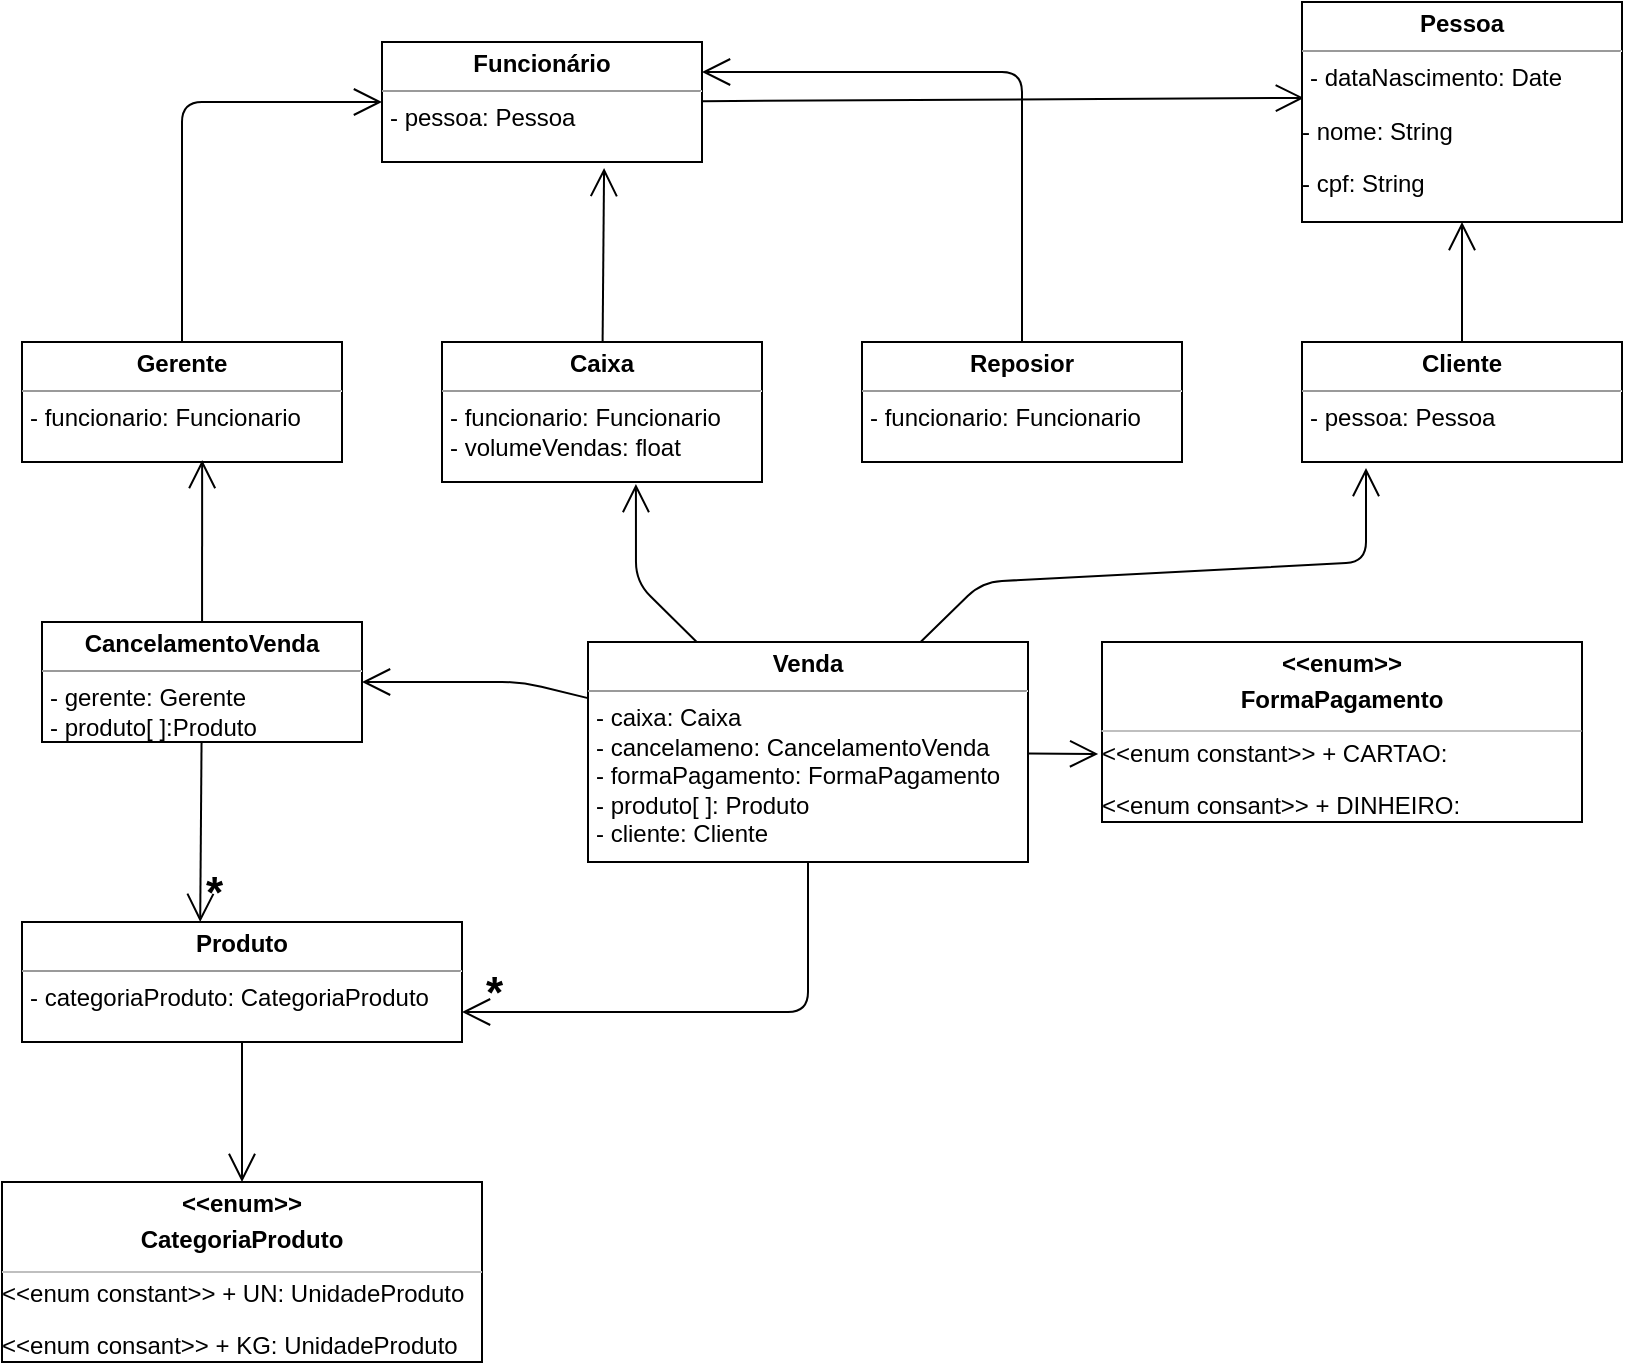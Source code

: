 <mxfile version="10.6.3" type="device"><diagram id="7jOAPyijkETVNt5yNoNd" name="Page-1"><mxGraphModel dx="1640" dy="879" grid="1" gridSize="10" guides="1" tooltips="1" connect="1" arrows="1" fold="1" page="1" pageScale="1" pageWidth="827" pageHeight="1169" math="0" shadow="0"><root><mxCell id="0"/><mxCell id="1" parent="0"/><mxCell id="jiTAt2iIMnxQSR3UcmRN-2" style="edgeStyle=none;orthogonalLoop=1;jettySize=auto;html=1;entryX=0.006;entryY=0.436;entryDx=0;entryDy=0;entryPerimeter=0;endArrow=open;endFill=1;endSize=12;" edge="1" parent="1" source="hdsnubUBWAx_XZOzhWLy-13" target="hdsnubUBWAx_XZOzhWLy-14"><mxGeometry relative="1" as="geometry"/></mxCell><mxCell id="hdsnubUBWAx_XZOzhWLy-13" value="&lt;p style=&quot;margin: 0px ; margin-top: 4px ; text-align: center&quot;&gt;&lt;b&gt;Funcionário&lt;/b&gt;&lt;/p&gt;&lt;hr size=&quot;1&quot;&gt;&lt;p style=&quot;margin: 0px ; margin-left: 4px&quot;&gt;- pessoa: Pessoa&lt;/p&gt;&lt;p style=&quot;margin: 0px ; margin-left: 4px&quot;&gt;&lt;br&gt;&lt;/p&gt;" style="verticalAlign=top;align=left;overflow=fill;fontSize=12;fontFamily=Helvetica;html=1;" parent="1" vertex="1"><mxGeometry x="200" y="30" width="160" height="60" as="geometry"/></mxCell><mxCell id="hdsnubUBWAx_XZOzhWLy-14" value="&lt;p style=&quot;margin: 0px ; margin-top: 4px ; text-align: center&quot;&gt;&lt;b&gt;Pessoa&lt;/b&gt;&lt;/p&gt;&lt;hr size=&quot;1&quot;&gt;&lt;p style=&quot;margin: 0px ; margin-left: 4px&quot;&gt;- dataNascimento: Date&lt;/p&gt;&lt;p&gt;- nome: String&lt;/p&gt;&lt;p&gt;- cpf: String&lt;/p&gt;&lt;p&gt;&lt;br&gt;&lt;/p&gt;&lt;p&gt;&lt;br&gt;&lt;/p&gt;" style="verticalAlign=top;align=left;overflow=fill;fontSize=12;fontFamily=Helvetica;html=1;" parent="1" vertex="1"><mxGeometry x="660" y="10" width="160" height="110" as="geometry"/></mxCell><mxCell id="jiTAt2iIMnxQSR3UcmRN-3" style="edgeStyle=none;orthogonalLoop=1;jettySize=auto;html=1;entryX=0;entryY=0.5;entryDx=0;entryDy=0;endArrow=open;endFill=1;endSize=12;" edge="1" parent="1" source="hdsnubUBWAx_XZOzhWLy-16" target="hdsnubUBWAx_XZOzhWLy-13"><mxGeometry relative="1" as="geometry"><Array as="points"><mxPoint x="100" y="60"/></Array></mxGeometry></mxCell><mxCell id="hdsnubUBWAx_XZOzhWLy-16" value="&lt;p style=&quot;margin: 0px ; margin-top: 4px ; text-align: center&quot;&gt;&lt;b&gt;Gerente&lt;/b&gt;&lt;br&gt;&lt;/p&gt;&lt;hr size=&quot;1&quot;&gt;&lt;p style=&quot;margin: 0px ; margin-left: 4px&quot;&gt;- funcionario: Funcionario&lt;/p&gt;" style="verticalAlign=top;align=left;overflow=fill;fontSize=12;fontFamily=Helvetica;html=1;" parent="1" vertex="1"><mxGeometry x="20" y="180" width="160" height="60" as="geometry"/></mxCell><mxCell id="jiTAt2iIMnxQSR3UcmRN-14" style="edgeStyle=none;orthogonalLoop=1;jettySize=auto;html=1;entryX=0.694;entryY=1.05;entryDx=0;entryDy=0;entryPerimeter=0;endArrow=open;endFill=1;endSize=12;" edge="1" parent="1" source="hdsnubUBWAx_XZOzhWLy-17" target="hdsnubUBWAx_XZOzhWLy-13"><mxGeometry relative="1" as="geometry"/></mxCell><mxCell id="hdsnubUBWAx_XZOzhWLy-17" value="&lt;p style=&quot;margin: 0px ; margin-top: 4px ; text-align: center&quot;&gt;&lt;b&gt;Caixa&lt;/b&gt;&lt;/p&gt;&lt;hr size=&quot;1&quot;&gt;&lt;p style=&quot;margin: 0px ; margin-left: 4px&quot;&gt;- funcionario: Funcionario&lt;/p&gt;&lt;p style=&quot;margin: 0px ; margin-left: 4px&quot;&gt;- volumeVendas: float&lt;br&gt;&lt;/p&gt;&lt;p style=&quot;margin: 0px ; margin-left: 4px&quot;&gt;&lt;br&gt;&lt;/p&gt;" style="verticalAlign=top;align=left;overflow=fill;fontSize=12;fontFamily=Helvetica;html=1;" parent="1" vertex="1"><mxGeometry x="230" y="180" width="160" height="70" as="geometry"/></mxCell><mxCell id="jiTAt2iIMnxQSR3UcmRN-15" style="edgeStyle=none;orthogonalLoop=1;jettySize=auto;html=1;entryX=1;entryY=0.25;entryDx=0;entryDy=0;endArrow=open;endFill=1;endSize=12;" edge="1" parent="1" source="hdsnubUBWAx_XZOzhWLy-23" target="hdsnubUBWAx_XZOzhWLy-13"><mxGeometry relative="1" as="geometry"><Array as="points"><mxPoint x="520" y="45"/></Array></mxGeometry></mxCell><mxCell id="hdsnubUBWAx_XZOzhWLy-23" value="&lt;p style=&quot;margin: 0px ; margin-top: 4px ; text-align: center&quot;&gt;&lt;b&gt;Reposior&lt;/b&gt;&lt;/p&gt;&lt;hr size=&quot;1&quot;&gt;&lt;p style=&quot;margin: 0px ; margin-left: 4px&quot;&gt;- funcionario: Funcionario&lt;/p&gt;&lt;p style=&quot;margin: 0px ; margin-left: 4px&quot;&gt;&lt;br&gt;&lt;/p&gt;" style="verticalAlign=top;align=left;overflow=fill;fontSize=12;fontFamily=Helvetica;html=1;" parent="1" vertex="1"><mxGeometry x="440" y="180" width="160" height="60" as="geometry"/></mxCell><mxCell id="jiTAt2iIMnxQSR3UcmRN-16" style="edgeStyle=none;orthogonalLoop=1;jettySize=auto;html=1;endArrow=open;endFill=1;endSize=12;" edge="1" parent="1" source="hdsnubUBWAx_XZOzhWLy-32" target="hdsnubUBWAx_XZOzhWLy-14"><mxGeometry relative="1" as="geometry"/></mxCell><mxCell id="hdsnubUBWAx_XZOzhWLy-32" value="&lt;p style=&quot;margin: 0px ; margin-top: 4px ; text-align: center&quot;&gt;&lt;b&gt;Cliente&lt;/b&gt;&lt;br&gt;&lt;/p&gt;&lt;hr size=&quot;1&quot;&gt;&lt;p style=&quot;margin: 0px ; margin-left: 4px&quot;&gt;&lt;/p&gt;&lt;p style=&quot;margin: 0px ; margin-left: 4px&quot;&gt;-&amp;nbsp;&lt;span&gt;pessoa: Pessoa&lt;/span&gt;&lt;/p&gt;&lt;div&gt;&lt;span&gt;&lt;br&gt;&lt;/span&gt;&lt;/div&gt;" style="verticalAlign=top;align=left;overflow=fill;fontSize=12;fontFamily=Helvetica;html=1;" parent="1" vertex="1"><mxGeometry x="660" y="180" width="160" height="60" as="geometry"/></mxCell><mxCell id="jiTAt2iIMnxQSR3UcmRN-9" style="edgeStyle=none;orthogonalLoop=1;jettySize=auto;html=1;entryX=1;entryY=0.75;entryDx=0;entryDy=0;endArrow=open;endFill=1;endSize=12;" edge="1" parent="1" source="hdsnubUBWAx_XZOzhWLy-34" target="hdsnubUBWAx_XZOzhWLy-40"><mxGeometry relative="1" as="geometry"><Array as="points"><mxPoint x="413" y="515"/></Array></mxGeometry></mxCell><mxCell id="jiTAt2iIMnxQSR3UcmRN-10" style="edgeStyle=none;orthogonalLoop=1;jettySize=auto;html=1;entryX=-0.008;entryY=0.622;entryDx=0;entryDy=0;entryPerimeter=0;endArrow=open;endFill=1;endSize=12;" edge="1" parent="1" source="hdsnubUBWAx_XZOzhWLy-34" target="hdsnubUBWAx_XZOzhWLy-58"><mxGeometry relative="1" as="geometry"/></mxCell><mxCell id="jiTAt2iIMnxQSR3UcmRN-11" style="edgeStyle=none;orthogonalLoop=1;jettySize=auto;html=1;entryX=0.2;entryY=1.05;entryDx=0;entryDy=0;entryPerimeter=0;endArrow=open;endFill=1;endSize=12;" edge="1" parent="1" source="hdsnubUBWAx_XZOzhWLy-34" target="hdsnubUBWAx_XZOzhWLy-32"><mxGeometry relative="1" as="geometry"><Array as="points"><mxPoint x="500" y="300"/><mxPoint x="692" y="290"/></Array></mxGeometry></mxCell><mxCell id="jiTAt2iIMnxQSR3UcmRN-12" style="edgeStyle=none;orthogonalLoop=1;jettySize=auto;html=1;entryX=0.606;entryY=1.014;entryDx=0;entryDy=0;entryPerimeter=0;endArrow=open;endFill=1;endSize=12;" edge="1" parent="1" source="hdsnubUBWAx_XZOzhWLy-34" target="hdsnubUBWAx_XZOzhWLy-17"><mxGeometry relative="1" as="geometry"><Array as="points"><mxPoint x="327" y="300"/></Array></mxGeometry></mxCell><mxCell id="jiTAt2iIMnxQSR3UcmRN-13" style="edgeStyle=none;orthogonalLoop=1;jettySize=auto;html=1;entryX=1;entryY=0.5;entryDx=0;entryDy=0;endArrow=open;endFill=1;endSize=12;" edge="1" parent="1" source="hdsnubUBWAx_XZOzhWLy-34" target="hdsnubUBWAx_XZOzhWLy-61"><mxGeometry relative="1" as="geometry"><Array as="points"><mxPoint x="270" y="350"/></Array></mxGeometry></mxCell><mxCell id="hdsnubUBWAx_XZOzhWLy-34" value="&lt;p style=&quot;margin: 0px ; margin-top: 4px ; text-align: center&quot;&gt;&lt;b&gt;Venda&lt;/b&gt;&lt;/p&gt;&lt;hr size=&quot;1&quot;&gt;&lt;p style=&quot;margin: 0px ; margin-left: 4px&quot;&gt;&lt;span&gt;- caixa: Caixa&lt;/span&gt;&lt;br&gt;&lt;/p&gt;&lt;p style=&quot;margin: 0px ; margin-left: 4px&quot;&gt;- cancelameno: CancelamentoVenda&lt;/p&gt;&lt;p style=&quot;margin: 0px ; margin-left: 4px&quot;&gt;- formaPagamento: FormaPagamento&lt;/p&gt;&lt;p style=&quot;margin: 0px ; margin-left: 4px&quot;&gt;- produto[ ]: Produto&lt;/p&gt;&lt;p style=&quot;margin: 0px ; margin-left: 4px&quot;&gt;- cliente: Cliente&lt;/p&gt;&lt;br&gt;" style="verticalAlign=top;align=left;overflow=fill;fontSize=12;fontFamily=Helvetica;html=1;" parent="1" vertex="1"><mxGeometry x="303" y="330" width="220" height="110" as="geometry"/></mxCell><mxCell id="jiTAt2iIMnxQSR3UcmRN-8" style="edgeStyle=none;orthogonalLoop=1;jettySize=auto;html=1;entryX=0.5;entryY=0;entryDx=0;entryDy=0;endArrow=open;endFill=1;endSize=12;" edge="1" parent="1" source="hdsnubUBWAx_XZOzhWLy-40" target="hdsnubUBWAx_XZOzhWLy-46"><mxGeometry relative="1" as="geometry"/></mxCell><mxCell id="hdsnubUBWAx_XZOzhWLy-40" value="&lt;p style=&quot;margin: 0px ; margin-top: 4px ; text-align: center&quot;&gt;&lt;b&gt;Produto&lt;/b&gt;&lt;br&gt;&lt;/p&gt;&lt;hr size=&quot;1&quot;&gt;&lt;p style=&quot;margin: 0px ; margin-left: 4px&quot;&gt;- categoriaProduto: CategoriaProduto&lt;/p&gt;" style="verticalAlign=top;align=left;overflow=fill;fontSize=12;fontFamily=Helvetica;html=1;" parent="1" vertex="1"><mxGeometry x="20" y="470" width="220" height="60" as="geometry"/></mxCell><mxCell id="hdsnubUBWAx_XZOzhWLy-44" value="*" style="text;html=1;resizable=0;points=[];autosize=1;align=left;verticalAlign=top;spacingTop=-4;fillColor=none;gradientColor=none;fontSize=22;fontStyle=1" parent="1" vertex="1"><mxGeometry x="250" y="490" width="20" height="20" as="geometry"/></mxCell><mxCell id="hdsnubUBWAx_XZOzhWLy-46" value="&lt;p style=&quot;margin: 0px ; margin-top: 4px ; text-align: center&quot;&gt;&lt;b&gt;&amp;lt;&amp;lt;enum&amp;gt;&amp;gt;&lt;/b&gt;&lt;/p&gt;&lt;p style=&quot;margin: 0px ; margin-top: 4px ; text-align: center&quot;&gt;&lt;b&gt;CategoriaProduto&lt;/b&gt;&lt;br&gt;&lt;/p&gt;&lt;p&gt;&amp;lt;&amp;lt;enum constant&amp;gt;&amp;gt; + UN: UnidadeProduto&lt;/p&gt;&lt;p&gt;&amp;lt;&amp;lt;enum consant&amp;gt;&amp;gt; + KG: UnidadeProduto&lt;/p&gt;" style="verticalAlign=top;align=left;overflow=fill;fontSize=12;fontFamily=Helvetica;html=1;fillColor=none;gradientColor=none;" parent="1" vertex="1"><mxGeometry x="10" y="600" width="240" height="90" as="geometry"/></mxCell><mxCell id="hdsnubUBWAx_XZOzhWLy-57" value="" style="endArrow=none;html=1;fontSize=22;exitX=0;exitY=0.5;exitDx=0;exitDy=0;entryX=1;entryY=0.5;entryDx=0;entryDy=0;strokeColor=#BFBFBF;" parent="1" source="hdsnubUBWAx_XZOzhWLy-46" target="hdsnubUBWAx_XZOzhWLy-46" edge="1"><mxGeometry width="50" height="50" relative="1" as="geometry"><mxPoint x="20" y="660" as="sourcePoint"/><mxPoint x="70" y="610" as="targetPoint"/></mxGeometry></mxCell><mxCell id="hdsnubUBWAx_XZOzhWLy-58" value="&lt;p style=&quot;margin: 0px ; margin-top: 4px ; text-align: center&quot;&gt;&lt;b&gt;&amp;lt;&amp;lt;enum&amp;gt;&amp;gt;&lt;/b&gt;&lt;/p&gt;&lt;p style=&quot;margin: 0px ; margin-top: 4px ; text-align: center&quot;&gt;&lt;b&gt;FormaPagamento&lt;/b&gt;&lt;br&gt;&lt;/p&gt;&lt;p&gt;&amp;lt;&amp;lt;enum constant&amp;gt;&amp;gt; + CARTAO:&lt;/p&gt;&lt;p&gt;&amp;lt;&amp;lt;enum consant&amp;gt;&amp;gt; + DINHEIRO:&amp;nbsp;&lt;/p&gt;" style="verticalAlign=top;align=left;overflow=fill;fontSize=12;fontFamily=Helvetica;html=1;fillColor=none;gradientColor=none;" parent="1" vertex="1"><mxGeometry x="560" y="330" width="240" height="90" as="geometry"/></mxCell><mxCell id="hdsnubUBWAx_XZOzhWLy-59" value="" style="endArrow=none;html=1;fontSize=22;exitX=0;exitY=0.5;exitDx=0;exitDy=0;entryX=1;entryY=0.5;entryDx=0;entryDy=0;strokeColor=#BFBFBF;" parent="1" edge="1"><mxGeometry width="50" height="50" relative="1" as="geometry"><mxPoint x="559.776" y="374.466" as="sourcePoint"/><mxPoint x="799.776" y="374.466" as="targetPoint"/></mxGeometry></mxCell><mxCell id="jiTAt2iIMnxQSR3UcmRN-6" style="edgeStyle=none;orthogonalLoop=1;jettySize=auto;html=1;entryX=0.563;entryY=0.983;entryDx=0;entryDy=0;entryPerimeter=0;endArrow=open;endFill=1;endSize=12;" edge="1" parent="1" source="hdsnubUBWAx_XZOzhWLy-61" target="hdsnubUBWAx_XZOzhWLy-16"><mxGeometry relative="1" as="geometry"/></mxCell><mxCell id="jiTAt2iIMnxQSR3UcmRN-7" style="edgeStyle=none;orthogonalLoop=1;jettySize=auto;html=1;entryX=0.405;entryY=0;entryDx=0;entryDy=0;entryPerimeter=0;endArrow=open;endFill=1;endSize=12;" edge="1" parent="1" source="hdsnubUBWAx_XZOzhWLy-61" target="hdsnubUBWAx_XZOzhWLy-40"><mxGeometry relative="1" as="geometry"/></mxCell><mxCell id="hdsnubUBWAx_XZOzhWLy-61" value="&lt;p style=&quot;margin: 0px ; margin-top: 4px ; text-align: center&quot;&gt;&lt;b&gt;CancelamentoVenda&lt;/b&gt;&lt;/p&gt;&lt;hr size=&quot;1&quot;&gt;&lt;p style=&quot;margin: 0px ; margin-left: 4px&quot;&gt;- gerente: Gerente&lt;/p&gt;&lt;p style=&quot;margin: 0px ; margin-left: 4px&quot;&gt;- produto[ ]:Produto&lt;/p&gt;&lt;p style=&quot;margin: 0px ; margin-left: 4px&quot;&gt;&lt;br&gt;&lt;/p&gt;" style="verticalAlign=top;align=left;overflow=fill;fontSize=12;fontFamily=Helvetica;html=1;fillColor=none;gradientColor=none;" parent="1" vertex="1"><mxGeometry x="30" y="320" width="160" height="60" as="geometry"/></mxCell><mxCell id="hdsnubUBWAx_XZOzhWLy-67" value="*" style="text;html=1;resizable=0;points=[];autosize=1;align=left;verticalAlign=top;spacingTop=-4;fillColor=none;gradientColor=none;fontSize=22;fontStyle=1" parent="1" vertex="1"><mxGeometry x="110" y="440" width="20" height="20" as="geometry"/></mxCell></root></mxGraphModel></diagram></mxfile>
